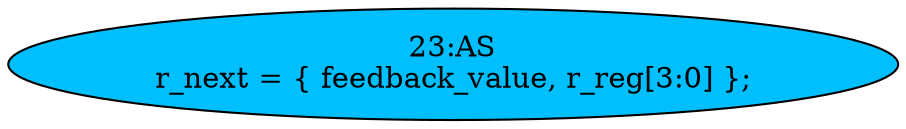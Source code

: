 strict digraph "" {
	node [label="\N"];
	"23:AS"	[ast="<pyverilog.vparser.ast.Assign object at 0x7f91c69ae610>",
		def_var="['r_next']",
		fillcolor=deepskyblue,
		label="23:AS
r_next = { feedback_value, r_reg[3:0] };",
		statements="[]",
		style=filled,
		typ=Assign,
		use_var="['feedback_value', 'r_reg']"];
}
